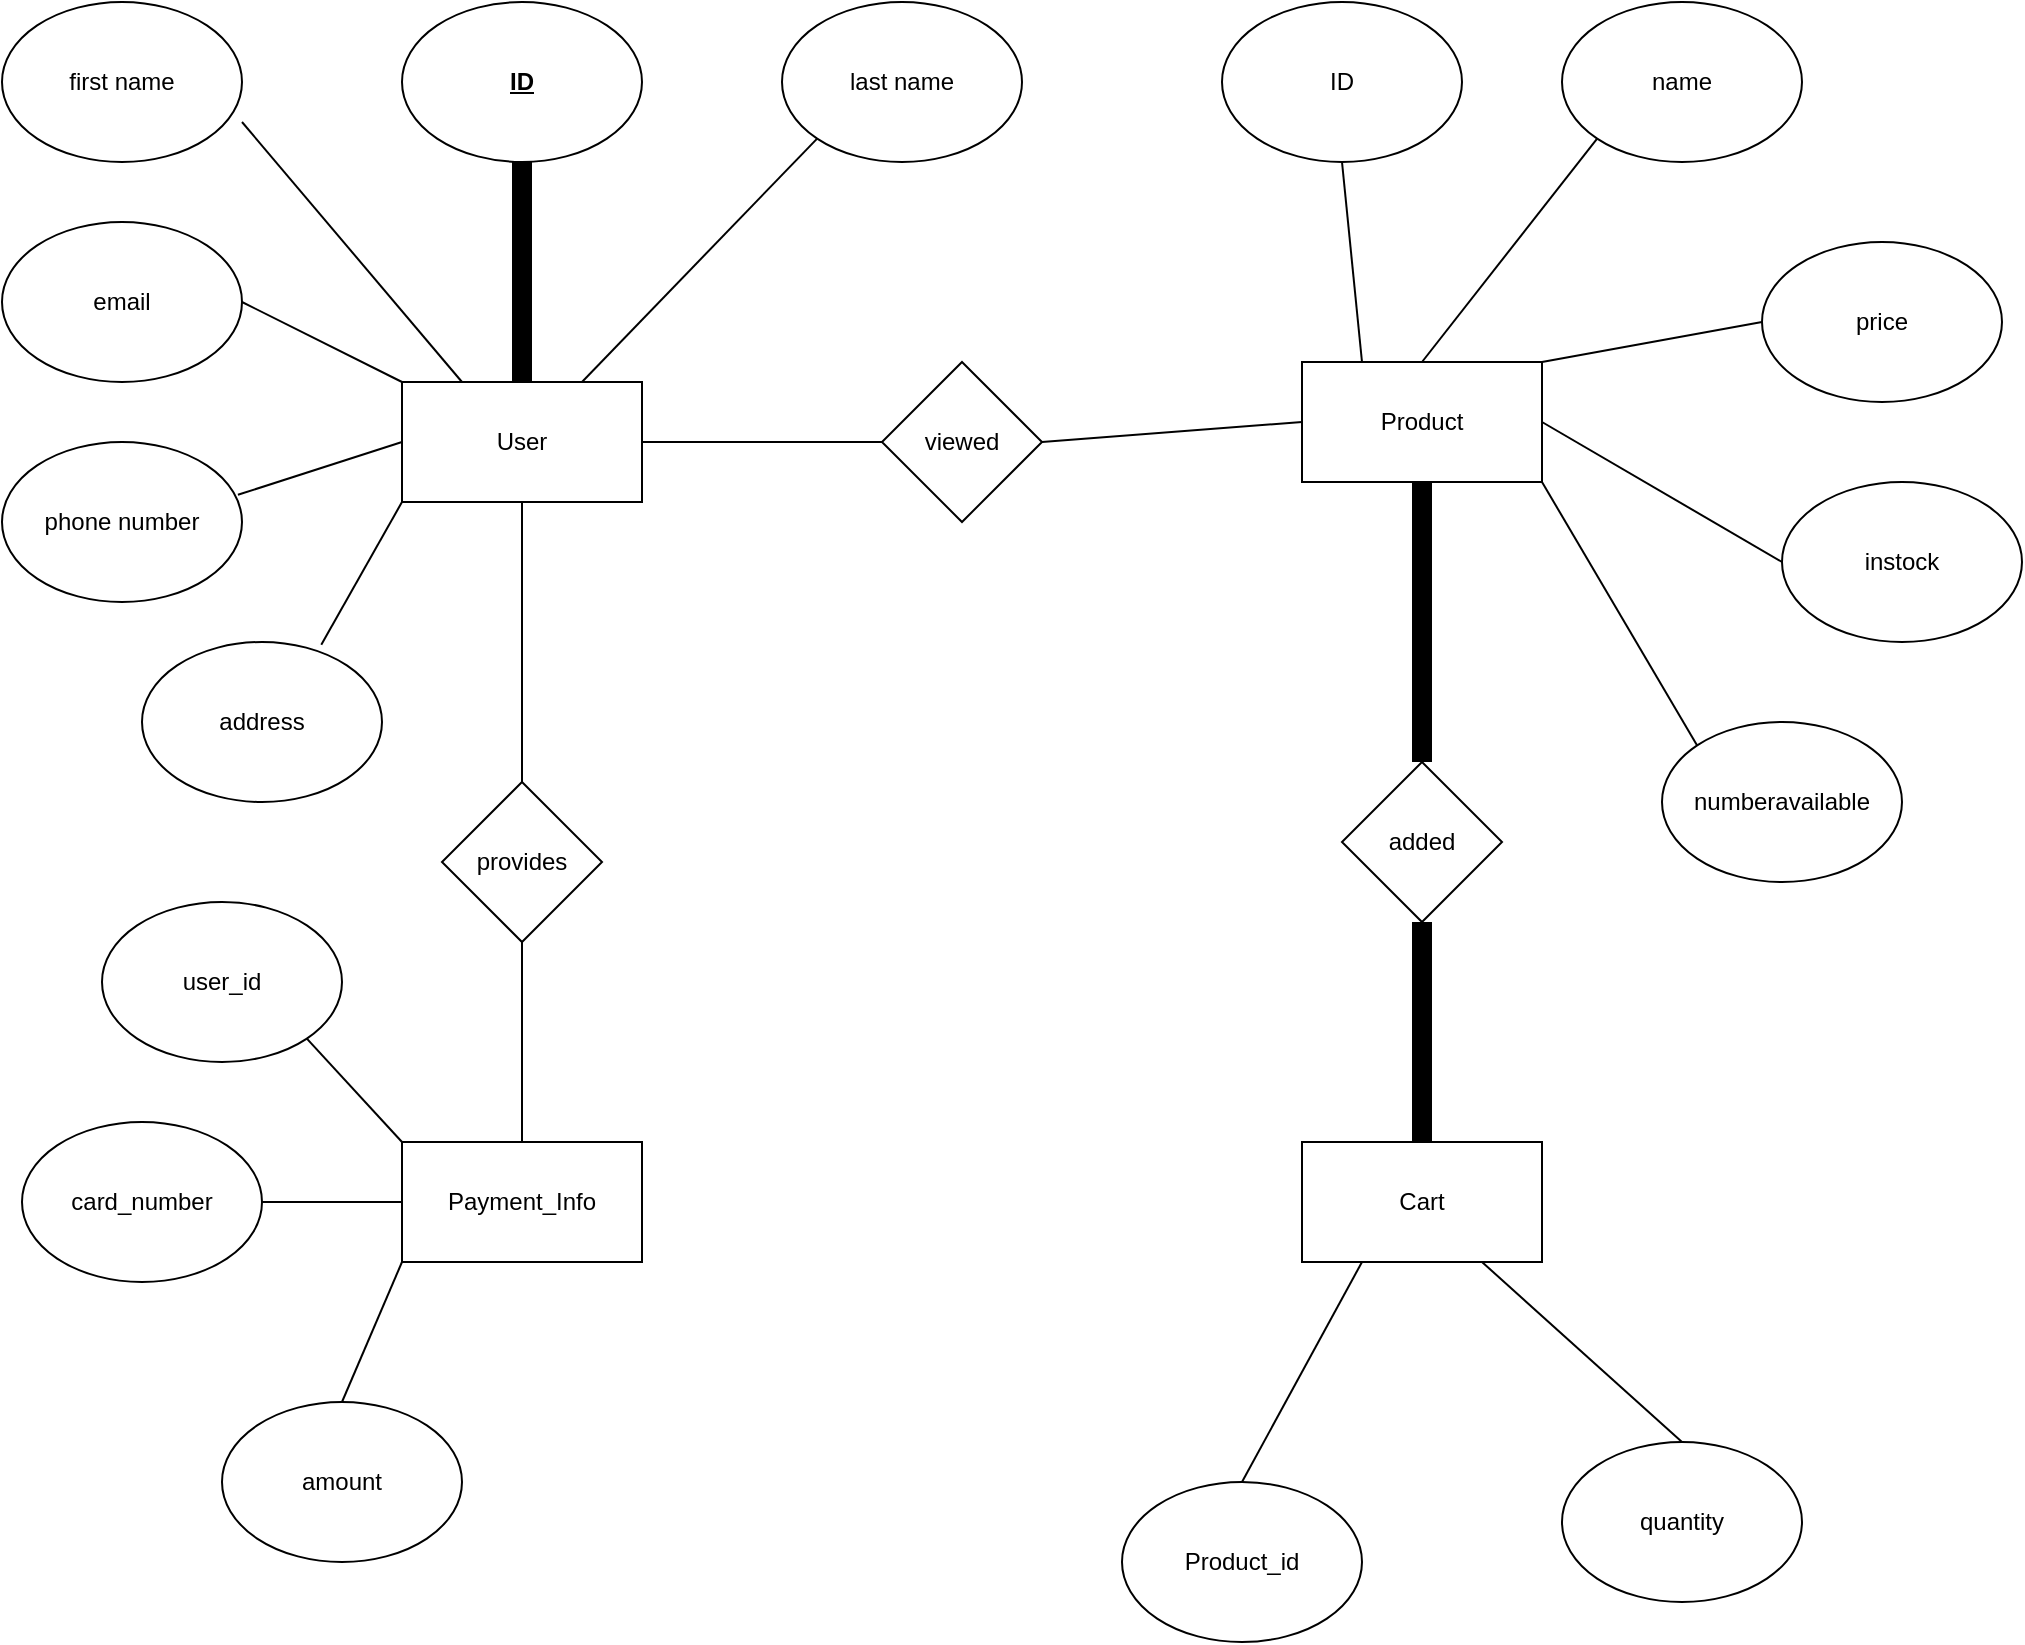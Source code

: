 <mxfile>
    <diagram id="3erO3N_4bqOGJ6pYAePJ" name="Page-1">
        <mxGraphModel dx="1574" dy="1478" grid="1" gridSize="10" guides="1" tooltips="1" connect="1" arrows="1" fold="1" page="0" pageScale="1" pageWidth="850" pageHeight="1100" math="0" shadow="0">
            <root>
                <mxCell id="0"/>
                <mxCell id="1" parent="0"/>
                <mxCell id="45" style="edgeStyle=none;html=1;exitX=0.25;exitY=0;exitDx=0;exitDy=0;entryX=0.5;entryY=1;entryDx=0;entryDy=0;endArrow=none;endFill=0;strokeWidth=1;" edge="1" parent="1" source="2" target="18">
                    <mxGeometry relative="1" as="geometry"/>
                </mxCell>
                <mxCell id="46" style="edgeStyle=none;html=1;exitX=0.5;exitY=0;exitDx=0;exitDy=0;entryX=0;entryY=1;entryDx=0;entryDy=0;endArrow=none;endFill=0;strokeWidth=1;" edge="1" parent="1" source="2" target="19">
                    <mxGeometry relative="1" as="geometry"/>
                </mxCell>
                <mxCell id="47" style="edgeStyle=none;html=1;exitX=1;exitY=0;exitDx=0;exitDy=0;entryX=0;entryY=0.5;entryDx=0;entryDy=0;endArrow=none;endFill=0;strokeWidth=1;" edge="1" parent="1" source="2" target="20">
                    <mxGeometry relative="1" as="geometry"/>
                </mxCell>
                <mxCell id="48" style="edgeStyle=none;html=1;exitX=1;exitY=0.5;exitDx=0;exitDy=0;entryX=0;entryY=0.5;entryDx=0;entryDy=0;endArrow=none;endFill=0;strokeWidth=1;" edge="1" parent="1" source="2" target="21">
                    <mxGeometry relative="1" as="geometry"/>
                </mxCell>
                <mxCell id="49" style="edgeStyle=none;html=1;exitX=1;exitY=1;exitDx=0;exitDy=0;entryX=0;entryY=0;entryDx=0;entryDy=0;endArrow=none;endFill=0;strokeWidth=1;" edge="1" parent="1" source="2" target="22">
                    <mxGeometry relative="1" as="geometry"/>
                </mxCell>
                <mxCell id="2" value="Product" style="rounded=0;whiteSpace=wrap;html=1;" vertex="1" parent="1">
                    <mxGeometry x="560" y="130" width="120" height="60" as="geometry"/>
                </mxCell>
                <mxCell id="35" style="edgeStyle=none;html=1;exitX=0.25;exitY=0;exitDx=0;exitDy=0;entryX=1;entryY=0.75;entryDx=0;entryDy=0;entryPerimeter=0;endArrow=none;endFill=0;strokeWidth=1;" edge="1" parent="1" source="3" target="9">
                    <mxGeometry relative="1" as="geometry"/>
                </mxCell>
                <mxCell id="36" style="edgeStyle=none;html=1;exitX=0;exitY=0;exitDx=0;exitDy=0;entryX=1;entryY=0.5;entryDx=0;entryDy=0;endArrow=none;endFill=0;strokeWidth=1;" edge="1" parent="1" source="3" target="7">
                    <mxGeometry relative="1" as="geometry"/>
                </mxCell>
                <mxCell id="37" style="edgeStyle=none;html=1;exitX=0;exitY=0.5;exitDx=0;exitDy=0;entryX=0.983;entryY=0.33;entryDx=0;entryDy=0;entryPerimeter=0;endArrow=none;endFill=0;strokeWidth=1;" edge="1" parent="1" source="3" target="6">
                    <mxGeometry relative="1" as="geometry"/>
                </mxCell>
                <mxCell id="38" style="edgeStyle=none;html=1;exitX=0;exitY=1;exitDx=0;exitDy=0;entryX=0.747;entryY=0.017;entryDx=0;entryDy=0;entryPerimeter=0;endArrow=none;endFill=0;strokeWidth=1;" edge="1" parent="1" source="3" target="17">
                    <mxGeometry relative="1" as="geometry"/>
                </mxCell>
                <mxCell id="44" style="edgeStyle=none;html=1;exitX=0.75;exitY=0;exitDx=0;exitDy=0;entryX=0;entryY=1;entryDx=0;entryDy=0;endArrow=none;endFill=0;strokeWidth=1;" edge="1" parent="1" source="3" target="8">
                    <mxGeometry relative="1" as="geometry"/>
                </mxCell>
                <mxCell id="51" style="edgeStyle=none;html=1;exitX=1;exitY=0.5;exitDx=0;exitDy=0;entryX=0;entryY=0.5;entryDx=0;entryDy=0;endArrow=none;endFill=0;strokeWidth=1;" edge="1" parent="1" source="3" target="50">
                    <mxGeometry relative="1" as="geometry"/>
                </mxCell>
                <mxCell id="3" value="User" style="rounded=0;whiteSpace=wrap;html=1;" vertex="1" parent="1">
                    <mxGeometry x="110" y="140" width="120" height="60" as="geometry"/>
                </mxCell>
                <mxCell id="34" style="edgeStyle=none;html=1;exitX=0.5;exitY=0;exitDx=0;exitDy=0;entryX=0.5;entryY=1;entryDx=0;entryDy=0;endArrow=none;endFill=0;strokeWidth=10;" edge="1" parent="1" source="4" target="31">
                    <mxGeometry relative="1" as="geometry"/>
                </mxCell>
                <mxCell id="42" style="edgeStyle=none;html=1;exitX=0.25;exitY=1;exitDx=0;exitDy=0;entryX=0.5;entryY=0;entryDx=0;entryDy=0;endArrow=none;endFill=0;strokeWidth=1;" edge="1" parent="1" source="4" target="23">
                    <mxGeometry relative="1" as="geometry"/>
                </mxCell>
                <mxCell id="43" style="edgeStyle=none;html=1;exitX=0.75;exitY=1;exitDx=0;exitDy=0;entryX=0.5;entryY=0;entryDx=0;entryDy=0;endArrow=none;endFill=0;strokeWidth=1;" edge="1" parent="1" source="4" target="24">
                    <mxGeometry relative="1" as="geometry"/>
                </mxCell>
                <mxCell id="4" value="Cart" style="rounded=0;whiteSpace=wrap;html=1;" vertex="1" parent="1">
                    <mxGeometry x="560" y="520" width="120" height="60" as="geometry"/>
                </mxCell>
                <mxCell id="6" value="phone number" style="ellipse;whiteSpace=wrap;html=1;" vertex="1" parent="1">
                    <mxGeometry x="-90" y="170" width="120" height="80" as="geometry"/>
                </mxCell>
                <mxCell id="7" value="email" style="ellipse;whiteSpace=wrap;html=1;" vertex="1" parent="1">
                    <mxGeometry x="-90" y="60" width="120" height="80" as="geometry"/>
                </mxCell>
                <mxCell id="8" value="last name" style="ellipse;whiteSpace=wrap;html=1;" vertex="1" parent="1">
                    <mxGeometry x="300" y="-50" width="120" height="80" as="geometry"/>
                </mxCell>
                <mxCell id="9" value="first name" style="ellipse;whiteSpace=wrap;html=1;" vertex="1" parent="1">
                    <mxGeometry x="-90" y="-50" width="120" height="80" as="geometry"/>
                </mxCell>
                <mxCell id="16" value="" style="edgeStyle=none;html=1;endArrow=none;endFill=0;strokeWidth=10;" edge="1" parent="1" source="10" target="3">
                    <mxGeometry relative="1" as="geometry"/>
                </mxCell>
                <mxCell id="10" value="&lt;b&gt;&lt;u&gt;ID&lt;/u&gt;&lt;/b&gt;" style="ellipse;whiteSpace=wrap;html=1;" vertex="1" parent="1">
                    <mxGeometry x="110" y="-50" width="120" height="80" as="geometry"/>
                </mxCell>
                <mxCell id="17" value="address" style="ellipse;whiteSpace=wrap;html=1;" vertex="1" parent="1">
                    <mxGeometry x="-20" y="270" width="120" height="80" as="geometry"/>
                </mxCell>
                <mxCell id="18" value="ID" style="ellipse;whiteSpace=wrap;html=1;" vertex="1" parent="1">
                    <mxGeometry x="520" y="-50" width="120" height="80" as="geometry"/>
                </mxCell>
                <mxCell id="19" value="name" style="ellipse;whiteSpace=wrap;html=1;" vertex="1" parent="1">
                    <mxGeometry x="690" y="-50" width="120" height="80" as="geometry"/>
                </mxCell>
                <mxCell id="20" value="price" style="ellipse;whiteSpace=wrap;html=1;" vertex="1" parent="1">
                    <mxGeometry x="790" y="70" width="120" height="80" as="geometry"/>
                </mxCell>
                <mxCell id="21" value="instock" style="ellipse;whiteSpace=wrap;html=1;" vertex="1" parent="1">
                    <mxGeometry x="800" y="190" width="120" height="80" as="geometry"/>
                </mxCell>
                <mxCell id="22" value="numberavailable" style="ellipse;whiteSpace=wrap;html=1;" vertex="1" parent="1">
                    <mxGeometry x="740" y="310" width="120" height="80" as="geometry"/>
                </mxCell>
                <mxCell id="23" value="Product_id" style="ellipse;whiteSpace=wrap;html=1;" vertex="1" parent="1">
                    <mxGeometry x="470" y="690" width="120" height="80" as="geometry"/>
                </mxCell>
                <mxCell id="24" value="quantity" style="ellipse;whiteSpace=wrap;html=1;" vertex="1" parent="1">
                    <mxGeometry x="690" y="670" width="120" height="80" as="geometry"/>
                </mxCell>
                <mxCell id="39" style="edgeStyle=none;html=1;exitX=0;exitY=0;exitDx=0;exitDy=0;entryX=1;entryY=1;entryDx=0;entryDy=0;endArrow=none;endFill=0;strokeWidth=1;" edge="1" parent="1" source="25" target="26">
                    <mxGeometry relative="1" as="geometry"/>
                </mxCell>
                <mxCell id="40" style="edgeStyle=none;html=1;exitX=0;exitY=0.5;exitDx=0;exitDy=0;entryX=1;entryY=0.5;entryDx=0;entryDy=0;endArrow=none;endFill=0;strokeWidth=1;" edge="1" parent="1" source="25" target="27">
                    <mxGeometry relative="1" as="geometry"/>
                </mxCell>
                <mxCell id="41" style="edgeStyle=none;html=1;exitX=0;exitY=1;exitDx=0;exitDy=0;entryX=0.5;entryY=0;entryDx=0;entryDy=0;endArrow=none;endFill=0;strokeWidth=1;" edge="1" parent="1" source="25" target="28">
                    <mxGeometry relative="1" as="geometry"/>
                </mxCell>
                <mxCell id="53" style="edgeStyle=none;html=1;exitX=0.5;exitY=0;exitDx=0;exitDy=0;entryX=0.5;entryY=1;entryDx=0;entryDy=0;endArrow=none;endFill=0;strokeWidth=1;" edge="1" parent="1" source="25" target="30">
                    <mxGeometry relative="1" as="geometry"/>
                </mxCell>
                <mxCell id="25" value="Payment_Info" style="rounded=0;whiteSpace=wrap;html=1;" vertex="1" parent="1">
                    <mxGeometry x="110" y="520" width="120" height="60" as="geometry"/>
                </mxCell>
                <mxCell id="26" value="user_id" style="ellipse;whiteSpace=wrap;html=1;" vertex="1" parent="1">
                    <mxGeometry x="-40" y="400" width="120" height="80" as="geometry"/>
                </mxCell>
                <mxCell id="27" value="card_number" style="ellipse;whiteSpace=wrap;html=1;" vertex="1" parent="1">
                    <mxGeometry x="-80" y="510" width="120" height="80" as="geometry"/>
                </mxCell>
                <mxCell id="28" value="amount" style="ellipse;whiteSpace=wrap;html=1;" vertex="1" parent="1">
                    <mxGeometry x="20" y="650" width="120" height="80" as="geometry"/>
                </mxCell>
                <mxCell id="54" style="edgeStyle=none;html=1;exitX=0.5;exitY=0;exitDx=0;exitDy=0;entryX=0.5;entryY=1;entryDx=0;entryDy=0;endArrow=none;endFill=0;strokeWidth=1;" edge="1" parent="1" source="30" target="3">
                    <mxGeometry relative="1" as="geometry"/>
                </mxCell>
                <mxCell id="30" value="provides" style="rhombus;whiteSpace=wrap;html=1;" vertex="1" parent="1">
                    <mxGeometry x="130" y="340" width="80" height="80" as="geometry"/>
                </mxCell>
                <mxCell id="31" value="added" style="rhombus;whiteSpace=wrap;html=1;" vertex="1" parent="1">
                    <mxGeometry x="580" y="330" width="80" height="80" as="geometry"/>
                </mxCell>
                <mxCell id="32" value="" style="endArrow=none;html=1;strokeWidth=10;entryX=0.5;entryY=1;entryDx=0;entryDy=0;exitX=0.5;exitY=0;exitDx=0;exitDy=0;" edge="1" parent="1" source="31" target="2">
                    <mxGeometry width="50" height="50" relative="1" as="geometry">
                        <mxPoint x="360" y="440" as="sourcePoint"/>
                        <mxPoint x="410" y="390" as="targetPoint"/>
                        <Array as="points"/>
                    </mxGeometry>
                </mxCell>
                <mxCell id="52" style="edgeStyle=none;html=1;exitX=1;exitY=0.5;exitDx=0;exitDy=0;entryX=0;entryY=0.5;entryDx=0;entryDy=0;endArrow=none;endFill=0;strokeWidth=1;" edge="1" parent="1" source="50" target="2">
                    <mxGeometry relative="1" as="geometry"/>
                </mxCell>
                <mxCell id="50" value="viewed" style="rhombus;whiteSpace=wrap;html=1;" vertex="1" parent="1">
                    <mxGeometry x="350" y="130" width="80" height="80" as="geometry"/>
                </mxCell>
            </root>
        </mxGraphModel>
    </diagram>
</mxfile>